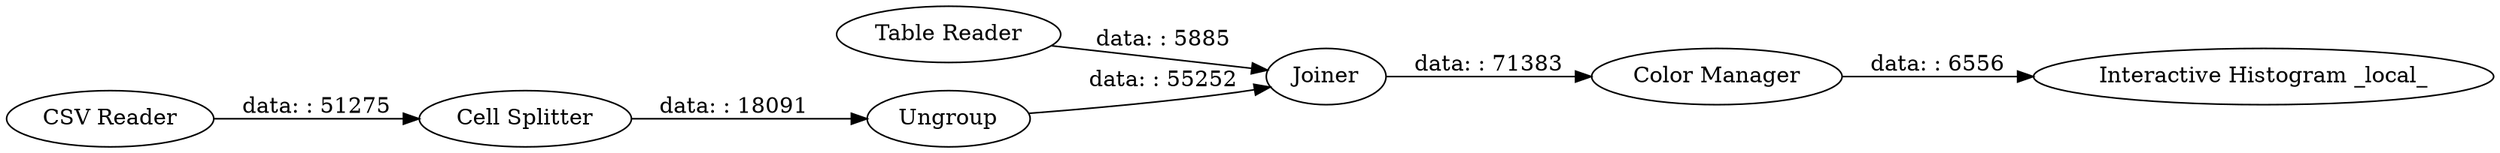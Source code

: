 digraph {
	"-1408165476540970546_8" [label=Ungroup]
	"-1408165476540970546_3" [label="Cell Splitter"]
	"-1408165476540970546_4" [label=Joiner]
	"-1408165476540970546_1" [label="Table Reader"]
	"-1408165476540970546_10" [label="Interactive Histogram _local_"]
	"-1408165476540970546_9" [label="Color Manager"]
	"-1408165476540970546_2" [label="CSV Reader"]
	"-1408165476540970546_8" -> "-1408165476540970546_4" [label="data: : 55252"]
	"-1408165476540970546_2" -> "-1408165476540970546_3" [label="data: : 51275"]
	"-1408165476540970546_1" -> "-1408165476540970546_4" [label="data: : 5885"]
	"-1408165476540970546_9" -> "-1408165476540970546_10" [label="data: : 6556"]
	"-1408165476540970546_4" -> "-1408165476540970546_9" [label="data: : 71383"]
	"-1408165476540970546_3" -> "-1408165476540970546_8" [label="data: : 18091"]
	rankdir=LR
}
